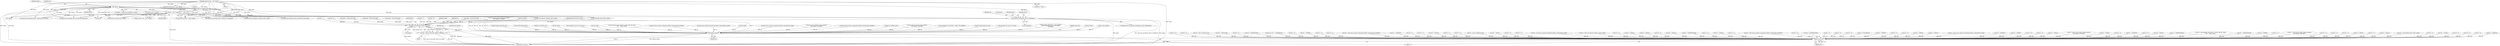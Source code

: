 digraph "0_linux_45f6fad84cc305103b28d73482b344d7f5b76f39_11@API" {
"1001550" [label="(Call,copy_from_user(&greqs, optval, sizeof(greqs)))"];
"1000144" [label="(Call,!optval)"];
"1000118" [label="(MethodParameterIn,char __user *optval)"];
"1000160" [label="(Call,(int __user *) optval)"];
"1001657" [label="(Call,ip6_mc_source(add, omode, sk, &greqs))"];
"1001655" [label="(Call,retv = ip6_mc_source(add, omode, sk, &greqs))"];
"1002035" [label="(Return,return retv;)"];
"1002030" [label="(Call,release_sock(sk))"];
"1001660" [label="(Identifier,sk)"];
"1000813" [label="(Call,optval = NULL)"];
"1001641" [label="(Call,omode = MCAST_INCLUDE)"];
"1001049" [label="(Call,sock_kmalloc(sk, sizeof(*opt) + optlen, GFP_KERNEL))"];
"1000179" [label="(Call,ip6_mroute_setsockopt(sk, optname, optval, optlen))"];
"1000818" [label="(Call,!optval)"];
"1001850" [label="(Call,retv = 0)"];
"1001864" [label="(Call,retv = -EPERM)"];
"1001557" [label="(Call,retv = -EFAULT)"];
"1001131" [label="(Call,ipv6_update_options(sk, opt))"];
"1001450" [label="(Call,retv = ipv6_sock_ac_drop(sk, mreq.ipv6mr_ifindex, &mreq.ipv6mr_acaddr))"];
"1001057" [label="(Call,retv = -ENOBUFS)"];
"1002035" [label="(Return,return retv;)"];
"1000951" [label="(Call,!optval)"];
"1001644" [label="(Call,add = 1)"];
"1000420" [label="(Call,sk_refcnt_debug_inc(sk))"];
"1000762" [label="(Call,retv = -EPERM)"];
"1000626" [label="(Call,retv = 0)"];
"1000680" [label="(Call,retv = 0)"];
"1001551" [label="(Call,&greqs)"];
"1001473" [label="(Call,retv = -EFAULT)"];
"1000862" [label="(Call,(struct ipv6_opt_hdr __user *)optval)"];
"1001511" [label="(Call,retv = ipv6_sock_mc_join(sk, greq.gr_interface,\n\t\t\t\t\t\t &psin6->sin6_addr))"];
"1001036" [label="(Call,retv = -EINVAL)"];
"1001656" [label="(Identifier,retv)"];
"1000486" [label="(Call,retv = 0)"];
"1000147" [label="(Identifier,val)"];
"1001692" [label="(Call,retv = -ENOBUFS)"];
"1001604" [label="(Call,add = 0)"];
"1000118" [label="(MethodParameterIn,char __user *optval)"];
"1000720" [label="(Call,retv = 0)"];
"1001589" [label="(Call,omode = MCAST_EXCLUDE)"];
"1001702" [label="(Call,copy_from_user(gsf, optval, optlen))"];
"1001080" [label="(Call,retv = -EFAULT)"];
"1001494" [label="(Call,retv = -EADDRNOTAVAIL)"];
"1001106" [label="(Call,retv = ip6_datagram_send_ctl(net, sk, &msg, &fl6, opt, &junk,\n\t\t\t\t\t     &junk, &junk))"];
"1001579" [label="(Call,retv = -EADDRNOTAVAIL)"];
"1000162" [label="(Identifier,optval)"];
"1000838" [label="(Call,retv = -EPERM)"];
"1002046" [label="(MethodReturn,static int)"];
"1000918" [label="(Call,retv = 0)"];
"1001523" [label="(Call,retv = ipv6_sock_mc_drop(sk, greq.gr_interface,\n\t\t\t\t\t\t &psin6->sin6_addr))"];
"1001649" [label="(Call,omode = MCAST_INCLUDE)"];
"1002036" [label="(Identifier,retv)"];
"1001762" [label="(Call,ip6_ra_control(sk, val))"];
"1000160" [label="(Call,(int __user *) optval)"];
"1001810" [label="(Call,retv = 0)"];
"1001294" [label="(Call,retv = 0)"];
"1001601" [label="(Call,omode = MCAST_EXCLUDE)"];
"1001166" [label="(Call,retv = 0)"];
"1001658" [label="(Identifier,add)"];
"1001280" [label="(Call,retv = -EINVAL)"];
"1000437" [label="(Call,inet_sk(sk))"];
"1000586" [label="(Call,retv = 0)"];
"1001539" [label="(Block,)"];
"1001137" [label="(Call,sock_kfree_s(sk, opt, opt->tot_len))"];
"1001368" [label="(Call,inet_sk(sk))"];
"1000962" [label="(Call,retv = -EFAULT)"];
"1001855" [label="(Call,retv = ipv6_flowlabel_opt(sk, optval, optlen))"];
"1000506" [label="(Call,retv = 0)"];
"1001740" [label="(Call,retv = -EINVAL)"];
"1001787" [label="(Call,retv = 0)"];
"1002031" [label="(Identifier,sk)"];
"1000646" [label="(Call,retv = 0)"];
"1000998" [label="(Call,retv = 0)"];
"1001678" [label="(Call,retv = -ENOBUFS)"];
"1000779" [label="(Call,retv = 0)"];
"1000700" [label="(Call,retv = 0)"];
"1000158" [label="(Call,get_user(val, (int __user *) optval))"];
"1001108" [label="(Call,ip6_datagram_send_ctl(net, sk, &msg, &fl6, opt, &junk,\n\t\t\t\t\t     &junk, &junk))"];
"1000153" [label="(Identifier,optlen)"];
"1002030" [label="(Call,release_sock(sk))"];
"1001390" [label="(Call,ipv6_sock_mc_join(sk, mreq.ipv6mr_ifindex, &mreq.ipv6mr_multiaddr))"];
"1001760" [label="(Call,retv = ip6_ra_control(sk, val))"];
"1000258" [label="(Call,retv = -ENOTCONN)"];
"1000946" [label="(Call,optlen < sizeof(struct in6_pktinfo) || !optval)"];
"1001834" [label="(Call,retv = 0)"];
"1000134" [label="(Call,retv = -ENOPROTOOPT)"];
"1001624" [label="(Call,ipv6_sock_mc_join(sk, greqs.gsr_interface,\n\t\t\t\t\t\t &psin6->sin6_addr))"];
"1000143" [label="(ControlStructure,if (!optval))"];
"1001592" [label="(Call,add = 1)"];
"1001634" [label="(Call,retv && retv != -EADDRINUSE)"];
"1001554" [label="(Call,sizeof(greqs))"];
"1001452" [label="(Call,ipv6_sock_ac_drop(sk, mreq.ipv6mr_ifindex, &mreq.ipv6mr_acaddr))"];
"1000229" [label="(Call,udp_sk(sk))"];
"1000526" [label="(Call,retv = 0)"];
"1001336" [label="(Call,retv = -ENODEV)"];
"1000120" [label="(Block,)"];
"1001652" [label="(Call,add = 0)"];
"1000566" [label="(Call,retv = 0)"];
"1002026" [label="(Call,retv = 0)"];
"1000115" [label="(MethodParameterIn,struct sock *sk)"];
"1001388" [label="(Call,retv = ipv6_sock_mc_join(sk, mreq.ipv6mr_ifindex, &mreq.ipv6mr_multiaddr))"];
"1001725" [label="(Call,retv = -ENOBUFS)"];
"1000799" [label="(Call,retv = 0)"];
"1001981" [label="(Call,retv = 0)"];
"1001697" [label="(Call,retv = -EFAULT)"];
"1001567" [label="(Identifier,greqs)"];
"1001878" [label="(Call,xfrm_user_policy(sk, optname, optval, optlen))"];
"1000424" [label="(Call,retv = 0)"];
"1000606" [label="(Call,retv = 0)"];
"1001550" [label="(Call,copy_from_user(&greqs, optval, sizeof(greqs)))"];
"1001745" [label="(Call,retv = ip6_mc_msfilter(sk, gsf))"];
"1000238" [label="(Call,retv = -EBUSY)"];
"1001440" [label="(Call,ipv6_sock_ac_join(sk, mreq.ipv6mr_ifindex, &mreq.ipv6mr_acaddr))"];
"1001126" [label="(Call,retv = 0)"];
"1001205" [label="(Call,retv = 0)"];
"1001438" [label="(Call,retv = ipv6_sock_ac_join(sk, mreq.ipv6mr_ifindex, &mreq.ipv6mr_acaddr))"];
"1001377" [label="(Call,copy_from_user(&mreq, optval, sizeof(struct ipv6_mreq)))"];
"1001553" [label="(Identifier,optval)"];
"1001876" [label="(Call,retv = xfrm_user_policy(sk, optname, optval, optlen))"];
"1000466" [label="(Call,retv = 0)"];
"1001900" [label="(Call,retv = -EINVAL)"];
"1001525" [label="(Call,ipv6_sock_mc_drop(sk, greq.gr_interface,\n\t\t\t\t\t\t &psin6->sin6_addr))"];
"1001659" [label="(Identifier,omode)"];
"1001372" [label="(Call,retv = -EFAULT)"];
"1001402" [label="(Call,ipv6_sock_mc_drop(sk, mreq.ipv6mr_ifindex, &mreq.ipv6mr_multiaddr))"];
"1002006" [label="(Call,retv = 0)"];
"1001657" [label="(Call,ip6_mc_source(add, omode, sk, &greqs))"];
"1001747" [label="(Call,ip6_mc_msfilter(sk, gsf))"];
"1000955" [label="(Call,copy_from_user(&pkt, optval, sizeof(struct in6_pktinfo)))"];
"1001661" [label="(Call,&greqs)"];
"1001422" [label="(Call,retv = -EFAULT)"];
"1000274" [label="(Call,retv = -EADDRNOTAVAIL)"];
"1000145" [label="(Identifier,optval)"];
"1001348" [label="(Call,retv = 0)"];
"1001549" [label="(ControlStructure,if (copy_from_user(&greqs, optval, sizeof(greqs))))"];
"1000875" [label="(Call,retv = -EINVAL)"];
"1002016" [label="(Call,retv = 0)"];
"1001513" [label="(Call,ipv6_sock_mc_join(sk, greq.gr_interface,\n\t\t\t\t\t\t &psin6->sin6_addr))"];
"1001085" [label="(Call,copy_from_user(opt+1, optval, optlen))"];
"1001427" [label="(Call,copy_from_user(&mreq, optval, sizeof(struct ipv6_mreq)))"];
"1001400" [label="(Call,retv = ipv6_sock_mc_drop(sk, mreq.ipv6mr_ifindex, &mreq.ipv6mr_multiaddr))"];
"1000446" [label="(Call,retv = 0)"];
"1000144" [label="(Call,!optval)"];
"1001270" [label="(Call,retv = -EADDRNOTAVAIL)"];
"1000187" [label="(Call,lock_sock(sk))"];
"1000923" [label="(Call,ipv6_update_options(sk, opt))"];
"1001478" [label="(Call,copy_from_user(&greq, optval, sizeof(struct group_req)))"];
"1000929" [label="(Call,sock_kfree_s(sk, opt, opt->tot_len))"];
"1000546" [label="(Call,retv = 0)"];
"1000856" [label="(Call,ipv6_renew_options(sk, np->opt, optname,\n \t\t\t\t\t (struct ipv6_opt_hdr __user *)optval,\n \t\t\t\t\t optlen))"];
"1001558" [label="(Identifier,retv)"];
"1000740" [label="(Call,retv = 0)"];
"1002033" [label="(Identifier,needs_rtnl)"];
"1001261" [label="(Call,retv = 0)"];
"1001857" [label="(Call,ipv6_flowlabel_opt(sk, optval, optlen))"];
"1001663" [label="(ControlStructure,break;)"];
"1000775" [label="(Call,inet_sk(sk))"];
"1000265" [label="(Call,ipv6_only_sock(sk))"];
"1000870" [label="(Call,retv = PTR_ERR(opt))"];
"1001655" [label="(Call,retv = ip6_mc_source(add, omode, sk, &greqs))"];
"1001362" [label="(Call,retv = -EPROTO)"];
"1001226" [label="(Call,retv = 0)"];
"1001550" -> "1001549"  [label="AST: "];
"1001550" -> "1001554"  [label="CFG: "];
"1001551" -> "1001550"  [label="AST: "];
"1001553" -> "1001550"  [label="AST: "];
"1001554" -> "1001550"  [label="AST: "];
"1001558" -> "1001550"  [label="CFG: "];
"1001567" -> "1001550"  [label="CFG: "];
"1001550" -> "1002046"  [label="DDG: &greqs"];
"1001550" -> "1002046"  [label="DDG: optval"];
"1001550" -> "1002046"  [label="DDG: copy_from_user(&greqs, optval, sizeof(greqs))"];
"1000144" -> "1001550"  [label="DDG: optval"];
"1000160" -> "1001550"  [label="DDG: optval"];
"1000118" -> "1001550"  [label="DDG: optval"];
"1001550" -> "1001657"  [label="DDG: &greqs"];
"1000144" -> "1000143"  [label="AST: "];
"1000144" -> "1000145"  [label="CFG: "];
"1000145" -> "1000144"  [label="AST: "];
"1000147" -> "1000144"  [label="CFG: "];
"1000153" -> "1000144"  [label="CFG: "];
"1000144" -> "1002046"  [label="DDG: !optval"];
"1000144" -> "1002046"  [label="DDG: optval"];
"1000118" -> "1000144"  [label="DDG: optval"];
"1000144" -> "1000160"  [label="DDG: optval"];
"1000144" -> "1000179"  [label="DDG: optval"];
"1000144" -> "1000818"  [label="DDG: optval"];
"1000144" -> "1000946"  [label="DDG: !optval"];
"1000144" -> "1000951"  [label="DDG: optval"];
"1000144" -> "1000955"  [label="DDG: optval"];
"1000144" -> "1001085"  [label="DDG: optval"];
"1000144" -> "1001377"  [label="DDG: optval"];
"1000144" -> "1001427"  [label="DDG: optval"];
"1000144" -> "1001478"  [label="DDG: optval"];
"1000144" -> "1001702"  [label="DDG: optval"];
"1000144" -> "1001857"  [label="DDG: optval"];
"1000144" -> "1001878"  [label="DDG: optval"];
"1000118" -> "1000114"  [label="AST: "];
"1000118" -> "1002046"  [label="DDG: optval"];
"1000118" -> "1000160"  [label="DDG: optval"];
"1000118" -> "1000179"  [label="DDG: optval"];
"1000118" -> "1000813"  [label="DDG: optval"];
"1000118" -> "1000818"  [label="DDG: optval"];
"1000118" -> "1000862"  [label="DDG: optval"];
"1000118" -> "1000951"  [label="DDG: optval"];
"1000118" -> "1000955"  [label="DDG: optval"];
"1000118" -> "1001085"  [label="DDG: optval"];
"1000118" -> "1001377"  [label="DDG: optval"];
"1000118" -> "1001427"  [label="DDG: optval"];
"1000118" -> "1001478"  [label="DDG: optval"];
"1000118" -> "1001702"  [label="DDG: optval"];
"1000118" -> "1001857"  [label="DDG: optval"];
"1000118" -> "1001878"  [label="DDG: optval"];
"1000160" -> "1000158"  [label="AST: "];
"1000160" -> "1000162"  [label="CFG: "];
"1000161" -> "1000160"  [label="AST: "];
"1000162" -> "1000160"  [label="AST: "];
"1000158" -> "1000160"  [label="CFG: "];
"1000160" -> "1002046"  [label="DDG: optval"];
"1000160" -> "1000158"  [label="DDG: optval"];
"1000160" -> "1000179"  [label="DDG: optval"];
"1000160" -> "1000818"  [label="DDG: optval"];
"1000160" -> "1000951"  [label="DDG: optval"];
"1000160" -> "1000955"  [label="DDG: optval"];
"1000160" -> "1001085"  [label="DDG: optval"];
"1000160" -> "1001377"  [label="DDG: optval"];
"1000160" -> "1001427"  [label="DDG: optval"];
"1000160" -> "1001478"  [label="DDG: optval"];
"1000160" -> "1001702"  [label="DDG: optval"];
"1000160" -> "1001857"  [label="DDG: optval"];
"1000160" -> "1001878"  [label="DDG: optval"];
"1001657" -> "1001655"  [label="AST: "];
"1001657" -> "1001661"  [label="CFG: "];
"1001658" -> "1001657"  [label="AST: "];
"1001659" -> "1001657"  [label="AST: "];
"1001660" -> "1001657"  [label="AST: "];
"1001661" -> "1001657"  [label="AST: "];
"1001655" -> "1001657"  [label="CFG: "];
"1001657" -> "1002046"  [label="DDG: add"];
"1001657" -> "1002046"  [label="DDG: omode"];
"1001657" -> "1002046"  [label="DDG: &greqs"];
"1001657" -> "1001655"  [label="DDG: add"];
"1001657" -> "1001655"  [label="DDG: omode"];
"1001657" -> "1001655"  [label="DDG: sk"];
"1001657" -> "1001655"  [label="DDG: &greqs"];
"1001592" -> "1001657"  [label="DDG: add"];
"1001652" -> "1001657"  [label="DDG: add"];
"1001604" -> "1001657"  [label="DDG: add"];
"1001644" -> "1001657"  [label="DDG: add"];
"1001601" -> "1001657"  [label="DDG: omode"];
"1001649" -> "1001657"  [label="DDG: omode"];
"1001589" -> "1001657"  [label="DDG: omode"];
"1001641" -> "1001657"  [label="DDG: omode"];
"1000187" -> "1001657"  [label="DDG: sk"];
"1001624" -> "1001657"  [label="DDG: sk"];
"1000115" -> "1001657"  [label="DDG: sk"];
"1001657" -> "1002030"  [label="DDG: sk"];
"1001655" -> "1001539"  [label="AST: "];
"1001656" -> "1001655"  [label="AST: "];
"1001663" -> "1001655"  [label="CFG: "];
"1001655" -> "1002046"  [label="DDG: retv"];
"1001655" -> "1002046"  [label="DDG: ip6_mc_source(add, omode, sk, &greqs)"];
"1001655" -> "1002035"  [label="DDG: retv"];
"1002035" -> "1000120"  [label="AST: "];
"1002035" -> "1002036"  [label="CFG: "];
"1002036" -> "1002035"  [label="AST: "];
"1002046" -> "1002035"  [label="CFG: "];
"1002035" -> "1002046"  [label="DDG: <RET>"];
"1002036" -> "1002035"  [label="DDG: retv"];
"1000626" -> "1002035"  [label="DDG: retv"];
"1001745" -> "1002035"  [label="DDG: retv"];
"1000799" -> "1002035"  [label="DDG: retv"];
"1001810" -> "1002035"  [label="DDG: retv"];
"1001080" -> "1002035"  [label="DDG: retv"];
"1001400" -> "1002035"  [label="DDG: retv"];
"1001787" -> "1002035"  [label="DDG: retv"];
"1001760" -> "1002035"  [label="DDG: retv"];
"1000258" -> "1002035"  [label="DDG: retv"];
"1001294" -> "1002035"  [label="DDG: retv"];
"1001438" -> "1002035"  [label="DDG: retv"];
"1000606" -> "1002035"  [label="DDG: retv"];
"1001876" -> "1002035"  [label="DDG: retv"];
"1000680" -> "1002035"  [label="DDG: retv"];
"1001725" -> "1002035"  [label="DDG: retv"];
"1001557" -> "1002035"  [label="DDG: retv"];
"1001678" -> "1002035"  [label="DDG: retv"];
"1001348" -> "1002035"  [label="DDG: retv"];
"1001864" -> "1002035"  [label="DDG: retv"];
"1001579" -> "1002035"  [label="DDG: retv"];
"1001981" -> "1002035"  [label="DDG: retv"];
"1000779" -> "1002035"  [label="DDG: retv"];
"1001336" -> "1002035"  [label="DDG: retv"];
"1001692" -> "1002035"  [label="DDG: retv"];
"1001126" -> "1002035"  [label="DDG: retv"];
"1001473" -> "1002035"  [label="DDG: retv"];
"1001855" -> "1002035"  [label="DDG: retv"];
"1001511" -> "1002035"  [label="DDG: retv"];
"1000918" -> "1002035"  [label="DDG: retv"];
"1000238" -> "1002035"  [label="DDG: retv"];
"1000274" -> "1002035"  [label="DDG: retv"];
"1001372" -> "1002035"  [label="DDG: retv"];
"1001450" -> "1002035"  [label="DDG: retv"];
"1001057" -> "1002035"  [label="DDG: retv"];
"1001261" -> "1002035"  [label="DDG: retv"];
"1000506" -> "1002035"  [label="DDG: retv"];
"1001166" -> "1002035"  [label="DDG: retv"];
"1002006" -> "1002035"  [label="DDG: retv"];
"1001270" -> "1002035"  [label="DDG: retv"];
"1000646" -> "1002035"  [label="DDG: retv"];
"1000870" -> "1002035"  [label="DDG: retv"];
"1001494" -> "1002035"  [label="DDG: retv"];
"1000998" -> "1002035"  [label="DDG: retv"];
"1000700" -> "1002035"  [label="DDG: retv"];
"1000466" -> "1002035"  [label="DDG: retv"];
"1000586" -> "1002035"  [label="DDG: retv"];
"1001205" -> "1002035"  [label="DDG: retv"];
"1000446" -> "1002035"  [label="DDG: retv"];
"1000720" -> "1002035"  [label="DDG: retv"];
"1001362" -> "1002035"  [label="DDG: retv"];
"1001523" -> "1002035"  [label="DDG: retv"];
"1000424" -> "1002035"  [label="DDG: retv"];
"1001106" -> "1002035"  [label="DDG: retv"];
"1000566" -> "1002035"  [label="DDG: retv"];
"1001634" -> "1002035"  [label="DDG: retv"];
"1001226" -> "1002035"  [label="DDG: retv"];
"1000762" -> "1002035"  [label="DDG: retv"];
"1000740" -> "1002035"  [label="DDG: retv"];
"1002026" -> "1002035"  [label="DDG: retv"];
"1001900" -> "1002035"  [label="DDG: retv"];
"1000526" -> "1002035"  [label="DDG: retv"];
"1001740" -> "1002035"  [label="DDG: retv"];
"1001280" -> "1002035"  [label="DDG: retv"];
"1001036" -> "1002035"  [label="DDG: retv"];
"1000875" -> "1002035"  [label="DDG: retv"];
"1001850" -> "1002035"  [label="DDG: retv"];
"1000134" -> "1002035"  [label="DDG: retv"];
"1001697" -> "1002035"  [label="DDG: retv"];
"1001388" -> "1002035"  [label="DDG: retv"];
"1000546" -> "1002035"  [label="DDG: retv"];
"1001422" -> "1002035"  [label="DDG: retv"];
"1002016" -> "1002035"  [label="DDG: retv"];
"1000838" -> "1002035"  [label="DDG: retv"];
"1000962" -> "1002035"  [label="DDG: retv"];
"1000486" -> "1002035"  [label="DDG: retv"];
"1001834" -> "1002035"  [label="DDG: retv"];
"1002030" -> "1000120"  [label="AST: "];
"1002030" -> "1002031"  [label="CFG: "];
"1002031" -> "1002030"  [label="AST: "];
"1002033" -> "1002030"  [label="CFG: "];
"1002030" -> "1002046"  [label="DDG: release_sock(sk)"];
"1002030" -> "1002046"  [label="DDG: sk"];
"1000187" -> "1002030"  [label="DDG: sk"];
"1000856" -> "1002030"  [label="DDG: sk"];
"1001857" -> "1002030"  [label="DDG: sk"];
"1001747" -> "1002030"  [label="DDG: sk"];
"1001108" -> "1002030"  [label="DDG: sk"];
"1000775" -> "1002030"  [label="DDG: sk"];
"1001049" -> "1002030"  [label="DDG: sk"];
"1000437" -> "1002030"  [label="DDG: sk"];
"1000265" -> "1002030"  [label="DDG: sk"];
"1001402" -> "1002030"  [label="DDG: sk"];
"1000929" -> "1002030"  [label="DDG: sk"];
"1001131" -> "1002030"  [label="DDG: sk"];
"1001390" -> "1002030"  [label="DDG: sk"];
"1001762" -> "1002030"  [label="DDG: sk"];
"1001525" -> "1002030"  [label="DDG: sk"];
"1001513" -> "1002030"  [label="DDG: sk"];
"1001137" -> "1002030"  [label="DDG: sk"];
"1001452" -> "1002030"  [label="DDG: sk"];
"1001878" -> "1002030"  [label="DDG: sk"];
"1000229" -> "1002030"  [label="DDG: sk"];
"1000420" -> "1002030"  [label="DDG: sk"];
"1000923" -> "1002030"  [label="DDG: sk"];
"1001368" -> "1002030"  [label="DDG: sk"];
"1001440" -> "1002030"  [label="DDG: sk"];
"1001624" -> "1002030"  [label="DDG: sk"];
"1000115" -> "1002030"  [label="DDG: sk"];
}

